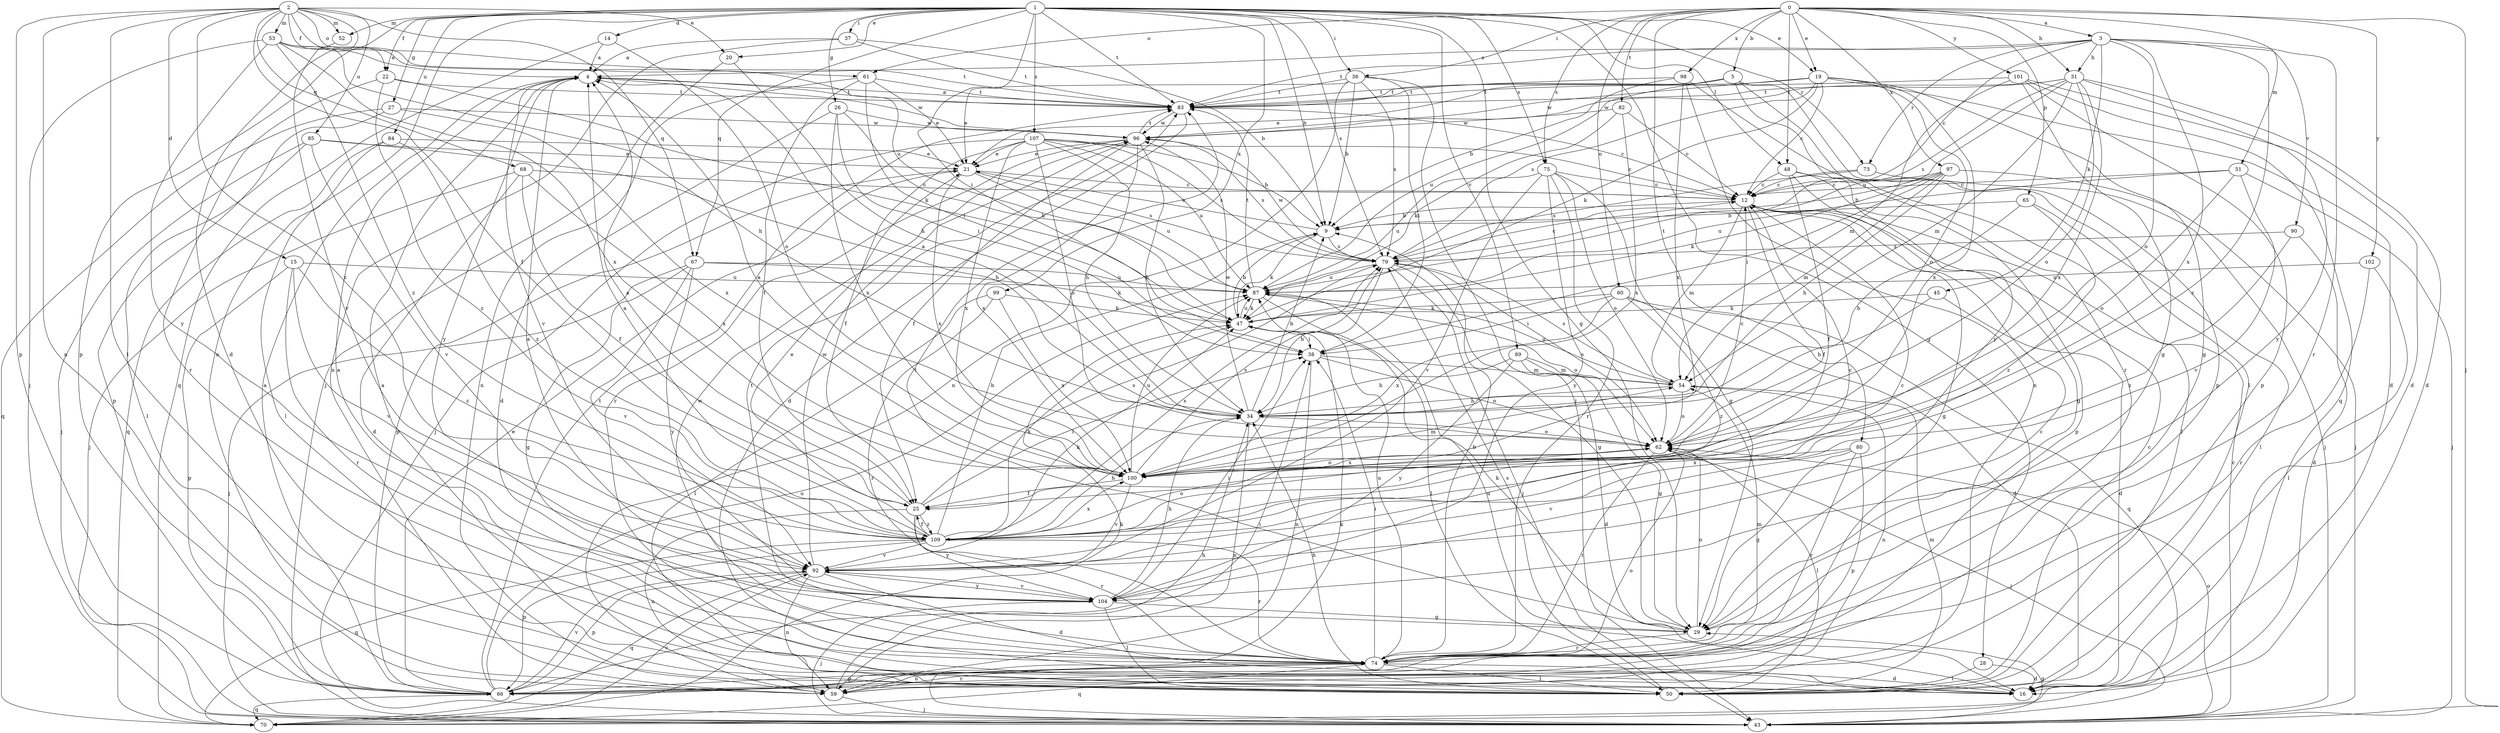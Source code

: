 strict digraph  {
0;
1;
2;
3;
4;
5;
9;
12;
14;
15;
16;
19;
20;
21;
22;
25;
26;
27;
28;
29;
31;
34;
36;
37;
38;
43;
45;
47;
48;
50;
51;
52;
53;
54;
59;
60;
61;
62;
65;
66;
67;
68;
70;
73;
74;
75;
79;
80;
82;
83;
84;
85;
87;
89;
90;
92;
96;
97;
98;
99;
100;
101;
102;
104;
107;
109;
0 -> 3  [label=a];
0 -> 5  [label=b];
0 -> 19  [label=e];
0 -> 31  [label=h];
0 -> 36  [label=i];
0 -> 43  [label=j];
0 -> 48  [label=l];
0 -> 51  [label=m];
0 -> 60  [label=o];
0 -> 61  [label=o];
0 -> 65  [label=p];
0 -> 75  [label=s];
0 -> 80  [label=t];
0 -> 82  [label=t];
0 -> 97  [label=x];
0 -> 98  [label=x];
0 -> 101  [label=y];
0 -> 102  [label=y];
1 -> 9  [label=b];
1 -> 14  [label=d];
1 -> 19  [label=e];
1 -> 20  [label=e];
1 -> 22  [label=f];
1 -> 26  [label=g];
1 -> 27  [label=g];
1 -> 28  [label=g];
1 -> 29  [label=g];
1 -> 36  [label=i];
1 -> 37  [label=i];
1 -> 38  [label=i];
1 -> 48  [label=l];
1 -> 52  [label=m];
1 -> 59  [label=n];
1 -> 66  [label=p];
1 -> 67  [label=q];
1 -> 73  [label=r];
1 -> 75  [label=s];
1 -> 79  [label=s];
1 -> 83  [label=t];
1 -> 84  [label=u];
1 -> 89  [label=v];
1 -> 99  [label=x];
1 -> 107  [label=z];
2 -> 15  [label=d];
2 -> 16  [label=d];
2 -> 20  [label=e];
2 -> 22  [label=f];
2 -> 25  [label=f];
2 -> 50  [label=l];
2 -> 52  [label=m];
2 -> 53  [label=m];
2 -> 59  [label=n];
2 -> 61  [label=o];
2 -> 66  [label=p];
2 -> 67  [label=q];
2 -> 68  [label=q];
2 -> 85  [label=u];
2 -> 87  [label=u];
2 -> 109  [label=z];
3 -> 4  [label=a];
3 -> 12  [label=c];
3 -> 31  [label=h];
3 -> 45  [label=k];
3 -> 62  [label=o];
3 -> 73  [label=r];
3 -> 74  [label=r];
3 -> 83  [label=t];
3 -> 90  [label=v];
3 -> 100  [label=x];
3 -> 109  [label=z];
4 -> 83  [label=t];
4 -> 92  [label=v];
4 -> 96  [label=w];
4 -> 104  [label=y];
5 -> 21  [label=e];
5 -> 66  [label=p];
5 -> 74  [label=r];
5 -> 83  [label=t];
5 -> 87  [label=u];
5 -> 104  [label=y];
9 -> 21  [label=e];
9 -> 47  [label=k];
9 -> 79  [label=s];
12 -> 9  [label=b];
12 -> 25  [label=f];
12 -> 29  [label=g];
12 -> 54  [label=m];
14 -> 4  [label=a];
14 -> 62  [label=o];
14 -> 70  [label=q];
15 -> 66  [label=p];
15 -> 74  [label=r];
15 -> 87  [label=u];
15 -> 92  [label=v];
15 -> 109  [label=z];
16 -> 87  [label=u];
19 -> 12  [label=c];
19 -> 16  [label=d];
19 -> 29  [label=g];
19 -> 47  [label=k];
19 -> 62  [label=o];
19 -> 79  [label=s];
19 -> 83  [label=t];
19 -> 96  [label=w];
19 -> 100  [label=x];
20 -> 34  [label=h];
20 -> 43  [label=j];
21 -> 12  [label=c];
21 -> 66  [label=p];
21 -> 79  [label=s];
21 -> 87  [label=u];
21 -> 100  [label=x];
22 -> 47  [label=k];
22 -> 74  [label=r];
22 -> 83  [label=t];
22 -> 109  [label=z];
25 -> 4  [label=a];
25 -> 38  [label=i];
25 -> 59  [label=n];
25 -> 74  [label=r];
25 -> 79  [label=s];
25 -> 104  [label=y];
25 -> 109  [label=z];
26 -> 16  [label=d];
26 -> 38  [label=i];
26 -> 47  [label=k];
26 -> 96  [label=w];
26 -> 100  [label=x];
27 -> 66  [label=p];
27 -> 70  [label=q];
27 -> 96  [label=w];
27 -> 100  [label=x];
28 -> 16  [label=d];
28 -> 50  [label=l];
29 -> 47  [label=k];
29 -> 62  [label=o];
29 -> 74  [label=r];
29 -> 83  [label=t];
31 -> 16  [label=d];
31 -> 54  [label=m];
31 -> 62  [label=o];
31 -> 79  [label=s];
31 -> 83  [label=t];
31 -> 87  [label=u];
31 -> 96  [label=w];
31 -> 100  [label=x];
31 -> 104  [label=y];
34 -> 4  [label=a];
34 -> 9  [label=b];
34 -> 59  [label=n];
34 -> 62  [label=o];
34 -> 96  [label=w];
36 -> 9  [label=b];
36 -> 21  [label=e];
36 -> 38  [label=i];
36 -> 43  [label=j];
36 -> 59  [label=n];
36 -> 79  [label=s];
36 -> 83  [label=t];
37 -> 4  [label=a];
37 -> 9  [label=b];
37 -> 59  [label=n];
37 -> 83  [label=t];
38 -> 54  [label=m];
38 -> 59  [label=n];
38 -> 62  [label=o];
43 -> 12  [label=c];
43 -> 29  [label=g];
43 -> 47  [label=k];
43 -> 62  [label=o];
45 -> 16  [label=d];
45 -> 34  [label=h];
45 -> 47  [label=k];
47 -> 9  [label=b];
47 -> 38  [label=i];
47 -> 87  [label=u];
48 -> 12  [label=c];
48 -> 25  [label=f];
48 -> 29  [label=g];
48 -> 50  [label=l];
48 -> 66  [label=p];
50 -> 4  [label=a];
50 -> 12  [label=c];
50 -> 34  [label=h];
50 -> 54  [label=m];
50 -> 79  [label=s];
51 -> 12  [label=c];
51 -> 43  [label=j];
51 -> 62  [label=o];
51 -> 87  [label=u];
51 -> 92  [label=v];
52 -> 92  [label=v];
53 -> 4  [label=a];
53 -> 34  [label=h];
53 -> 43  [label=j];
53 -> 83  [label=t];
53 -> 100  [label=x];
53 -> 104  [label=y];
53 -> 109  [label=z];
54 -> 34  [label=h];
54 -> 59  [label=n];
54 -> 62  [label=o];
54 -> 79  [label=s];
54 -> 87  [label=u];
59 -> 34  [label=h];
59 -> 43  [label=j];
59 -> 74  [label=r];
60 -> 16  [label=d];
60 -> 38  [label=i];
60 -> 47  [label=k];
60 -> 70  [label=q];
60 -> 100  [label=x];
60 -> 109  [label=z];
61 -> 21  [label=e];
61 -> 25  [label=f];
61 -> 38  [label=i];
61 -> 59  [label=n];
61 -> 83  [label=t];
62 -> 12  [label=c];
62 -> 43  [label=j];
62 -> 50  [label=l];
62 -> 74  [label=r];
62 -> 100  [label=x];
65 -> 9  [label=b];
65 -> 34  [label=h];
65 -> 50  [label=l];
65 -> 109  [label=z];
66 -> 4  [label=a];
66 -> 21  [label=e];
66 -> 38  [label=i];
66 -> 62  [label=o];
66 -> 70  [label=q];
66 -> 83  [label=t];
66 -> 87  [label=u];
66 -> 92  [label=v];
67 -> 29  [label=g];
67 -> 43  [label=j];
67 -> 47  [label=k];
67 -> 87  [label=u];
67 -> 92  [label=v];
67 -> 104  [label=y];
68 -> 12  [label=c];
68 -> 16  [label=d];
68 -> 25  [label=f];
68 -> 43  [label=j];
68 -> 100  [label=x];
70 -> 47  [label=k];
70 -> 92  [label=v];
73 -> 12  [label=c];
73 -> 43  [label=j];
73 -> 79  [label=s];
74 -> 4  [label=a];
74 -> 9  [label=b];
74 -> 12  [label=c];
74 -> 16  [label=d];
74 -> 38  [label=i];
74 -> 50  [label=l];
74 -> 54  [label=m];
74 -> 59  [label=n];
74 -> 66  [label=p];
74 -> 70  [label=q];
74 -> 83  [label=t];
74 -> 87  [label=u];
74 -> 96  [label=w];
75 -> 12  [label=c];
75 -> 29  [label=g];
75 -> 62  [label=o];
75 -> 74  [label=r];
75 -> 87  [label=u];
75 -> 92  [label=v];
75 -> 104  [label=y];
79 -> 12  [label=c];
79 -> 29  [label=g];
79 -> 34  [label=h];
79 -> 43  [label=j];
79 -> 62  [label=o];
79 -> 87  [label=u];
79 -> 96  [label=w];
80 -> 29  [label=g];
80 -> 66  [label=p];
80 -> 74  [label=r];
80 -> 92  [label=v];
80 -> 100  [label=x];
82 -> 12  [label=c];
82 -> 47  [label=k];
82 -> 96  [label=w];
82 -> 100  [label=x];
83 -> 4  [label=a];
83 -> 12  [label=c];
83 -> 16  [label=d];
83 -> 96  [label=w];
84 -> 21  [label=e];
84 -> 50  [label=l];
84 -> 70  [label=q];
84 -> 109  [label=z];
85 -> 21  [label=e];
85 -> 34  [label=h];
85 -> 43  [label=j];
85 -> 50  [label=l];
85 -> 92  [label=v];
87 -> 47  [label=k];
87 -> 50  [label=l];
87 -> 62  [label=o];
87 -> 83  [label=t];
89 -> 16  [label=d];
89 -> 29  [label=g];
89 -> 34  [label=h];
89 -> 54  [label=m];
89 -> 104  [label=y];
90 -> 16  [label=d];
90 -> 79  [label=s];
90 -> 109  [label=z];
92 -> 12  [label=c];
92 -> 16  [label=d];
92 -> 47  [label=k];
92 -> 59  [label=n];
92 -> 66  [label=p];
92 -> 70  [label=q];
92 -> 96  [label=w];
92 -> 104  [label=y];
96 -> 21  [label=e];
96 -> 25  [label=f];
96 -> 34  [label=h];
96 -> 74  [label=r];
96 -> 79  [label=s];
96 -> 83  [label=t];
96 -> 100  [label=x];
97 -> 9  [label=b];
97 -> 12  [label=c];
97 -> 34  [label=h];
97 -> 38  [label=i];
97 -> 43  [label=j];
97 -> 47  [label=k];
97 -> 54  [label=m];
98 -> 9  [label=b];
98 -> 50  [label=l];
98 -> 59  [label=n];
98 -> 83  [label=t];
98 -> 100  [label=x];
99 -> 47  [label=k];
99 -> 50  [label=l];
99 -> 74  [label=r];
99 -> 100  [label=x];
100 -> 4  [label=a];
100 -> 25  [label=f];
100 -> 54  [label=m];
100 -> 62  [label=o];
100 -> 79  [label=s];
100 -> 87  [label=u];
100 -> 92  [label=v];
101 -> 16  [label=d];
101 -> 29  [label=g];
101 -> 54  [label=m];
101 -> 66  [label=p];
101 -> 70  [label=q];
101 -> 83  [label=t];
102 -> 50  [label=l];
102 -> 74  [label=r];
102 -> 87  [label=u];
104 -> 4  [label=a];
104 -> 29  [label=g];
104 -> 34  [label=h];
104 -> 38  [label=i];
104 -> 43  [label=j];
104 -> 50  [label=l];
104 -> 92  [label=v];
107 -> 9  [label=b];
107 -> 12  [label=c];
107 -> 21  [label=e];
107 -> 25  [label=f];
107 -> 34  [label=h];
107 -> 43  [label=j];
107 -> 62  [label=o];
107 -> 79  [label=s];
107 -> 87  [label=u];
107 -> 100  [label=x];
109 -> 4  [label=a];
109 -> 9  [label=b];
109 -> 12  [label=c];
109 -> 21  [label=e];
109 -> 25  [label=f];
109 -> 34  [label=h];
109 -> 47  [label=k];
109 -> 62  [label=o];
109 -> 66  [label=p];
109 -> 70  [label=q];
109 -> 74  [label=r];
109 -> 79  [label=s];
109 -> 92  [label=v];
109 -> 100  [label=x];
}
